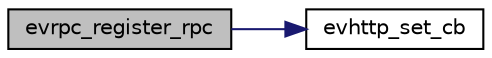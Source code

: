 digraph "evrpc_register_rpc"
{
 // LATEX_PDF_SIZE
  edge [fontname="Helvetica",fontsize="10",labelfontname="Helvetica",labelfontsize="10"];
  node [fontname="Helvetica",fontsize="10",shape=record];
  rankdir="LR";
  Node33 [label="evrpc_register_rpc",height=0.2,width=0.4,color="black", fillcolor="grey75", style="filled", fontcolor="black",tooltip=" "];
  Node33 -> Node34 [color="midnightblue",fontsize="10",style="solid",fontname="Helvetica"];
  Node34 [label="evhttp_set_cb",height=0.2,width=0.4,color="black", fillcolor="white", style="filled",URL="$http_8h.html#af1b22fdf5ea2c6335ccbc96fb930774e",tooltip=" "];
}
